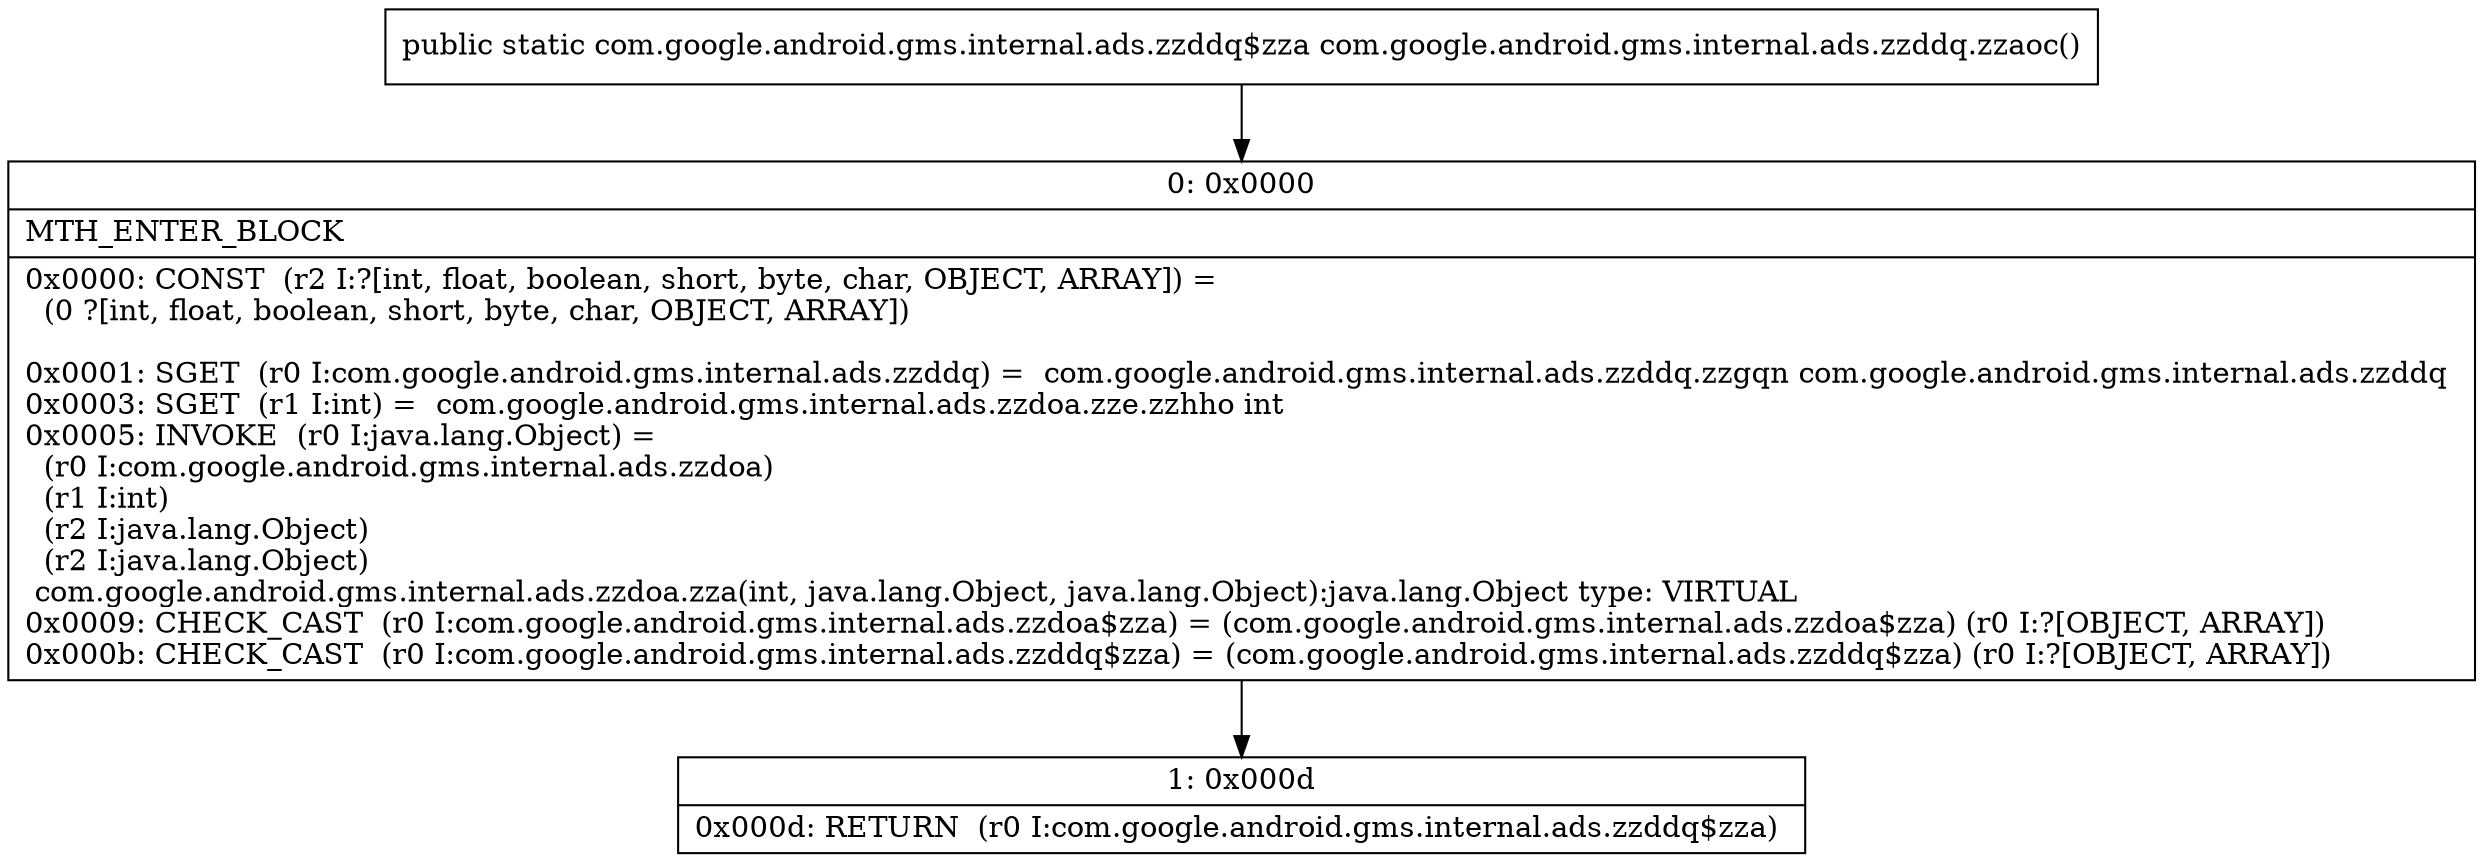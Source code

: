 digraph "CFG forcom.google.android.gms.internal.ads.zzddq.zzaoc()Lcom\/google\/android\/gms\/internal\/ads\/zzddq$zza;" {
Node_0 [shape=record,label="{0\:\ 0x0000|MTH_ENTER_BLOCK\l|0x0000: CONST  (r2 I:?[int, float, boolean, short, byte, char, OBJECT, ARRAY]) = \l  (0 ?[int, float, boolean, short, byte, char, OBJECT, ARRAY])\l \l0x0001: SGET  (r0 I:com.google.android.gms.internal.ads.zzddq) =  com.google.android.gms.internal.ads.zzddq.zzgqn com.google.android.gms.internal.ads.zzddq \l0x0003: SGET  (r1 I:int) =  com.google.android.gms.internal.ads.zzdoa.zze.zzhho int \l0x0005: INVOKE  (r0 I:java.lang.Object) = \l  (r0 I:com.google.android.gms.internal.ads.zzdoa)\l  (r1 I:int)\l  (r2 I:java.lang.Object)\l  (r2 I:java.lang.Object)\l com.google.android.gms.internal.ads.zzdoa.zza(int, java.lang.Object, java.lang.Object):java.lang.Object type: VIRTUAL \l0x0009: CHECK_CAST  (r0 I:com.google.android.gms.internal.ads.zzdoa$zza) = (com.google.android.gms.internal.ads.zzdoa$zza) (r0 I:?[OBJECT, ARRAY]) \l0x000b: CHECK_CAST  (r0 I:com.google.android.gms.internal.ads.zzddq$zza) = (com.google.android.gms.internal.ads.zzddq$zza) (r0 I:?[OBJECT, ARRAY]) \l}"];
Node_1 [shape=record,label="{1\:\ 0x000d|0x000d: RETURN  (r0 I:com.google.android.gms.internal.ads.zzddq$zza) \l}"];
MethodNode[shape=record,label="{public static com.google.android.gms.internal.ads.zzddq$zza com.google.android.gms.internal.ads.zzddq.zzaoc() }"];
MethodNode -> Node_0;
Node_0 -> Node_1;
}

